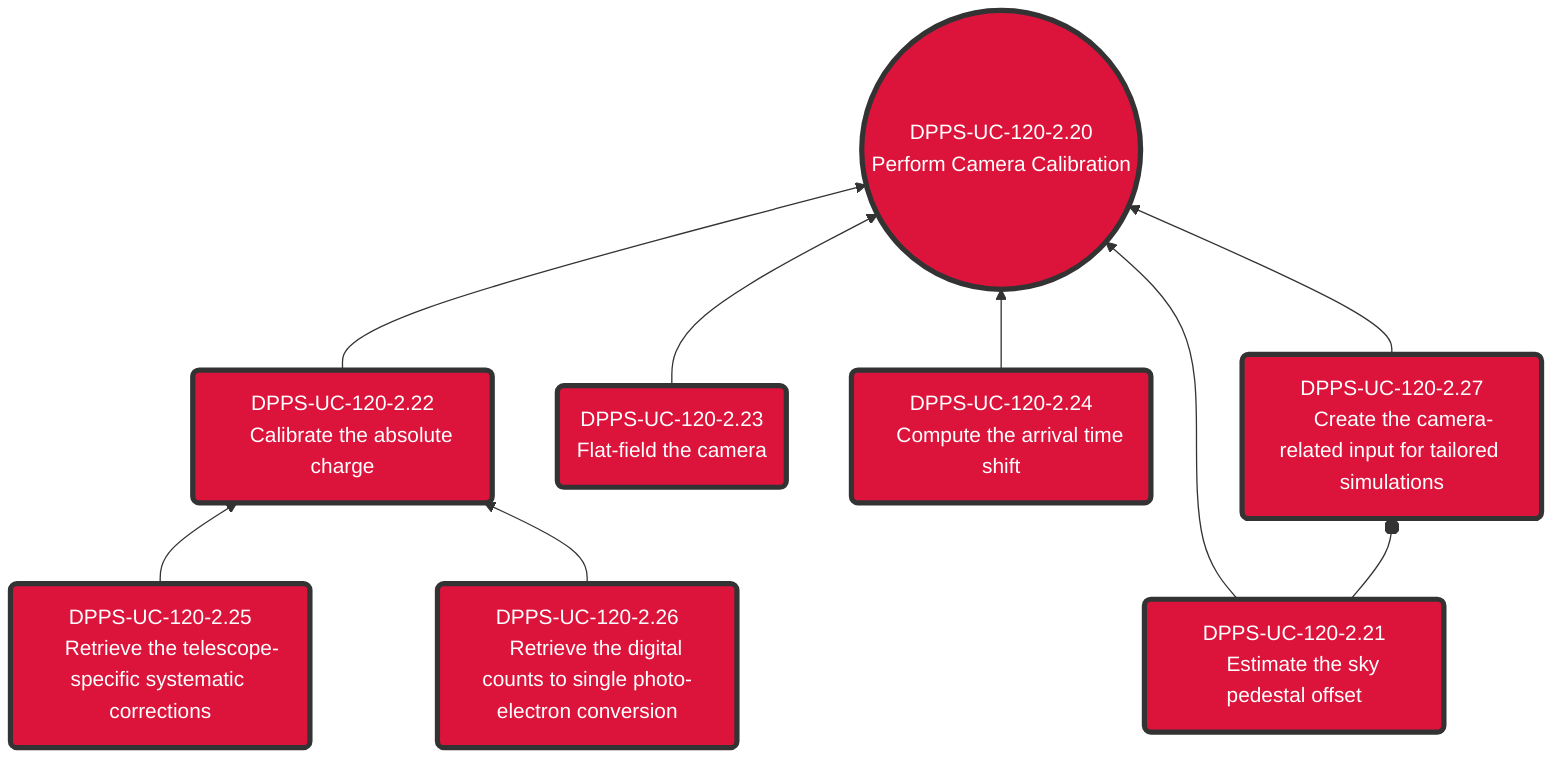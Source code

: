 flowchart BT
    2.20((DPPS-UC-120-2.20
    Perform Camera Calibration)):::todo
    2.21(DPPS-UC-120-2.21
    Estimate the sky pedestal offset):::todo
    2.22(DPPS-UC-120-2.22
    Calibrate the absolute charge):::todo
    2.23(DPPS-UC-120-2.23
    Flat-field the camera):::todo
    2.24(DPPS-UC-120-2.24
    Compute the arrival time shift):::todo
    2.25(DPPS-UC-120-2.25
    Retrieve the telescope-specific systematic corrections):::todo
    2.26(DPPS-UC-120-2.26
    Retrieve the digital counts to single photo-electron conversion):::todo
    2.27(DPPS-UC-120-2.27
    Create the camera-related input for tailored simulations):::todo

    2.21 --o 2.27
    2.25 & 2.26 --> 2.22
    2.22 & 2.23 & 2.24 & 2.21 & 2.27 --> 2.20

classDef todo fill:crimson,color:#fff
classDef doing fill:darkorange,color:#fff
classDef done fill:steelblue,color:#fff
classDef onhold fill:lightgrey
classDef default stroke:#333,stroke-width:4px;